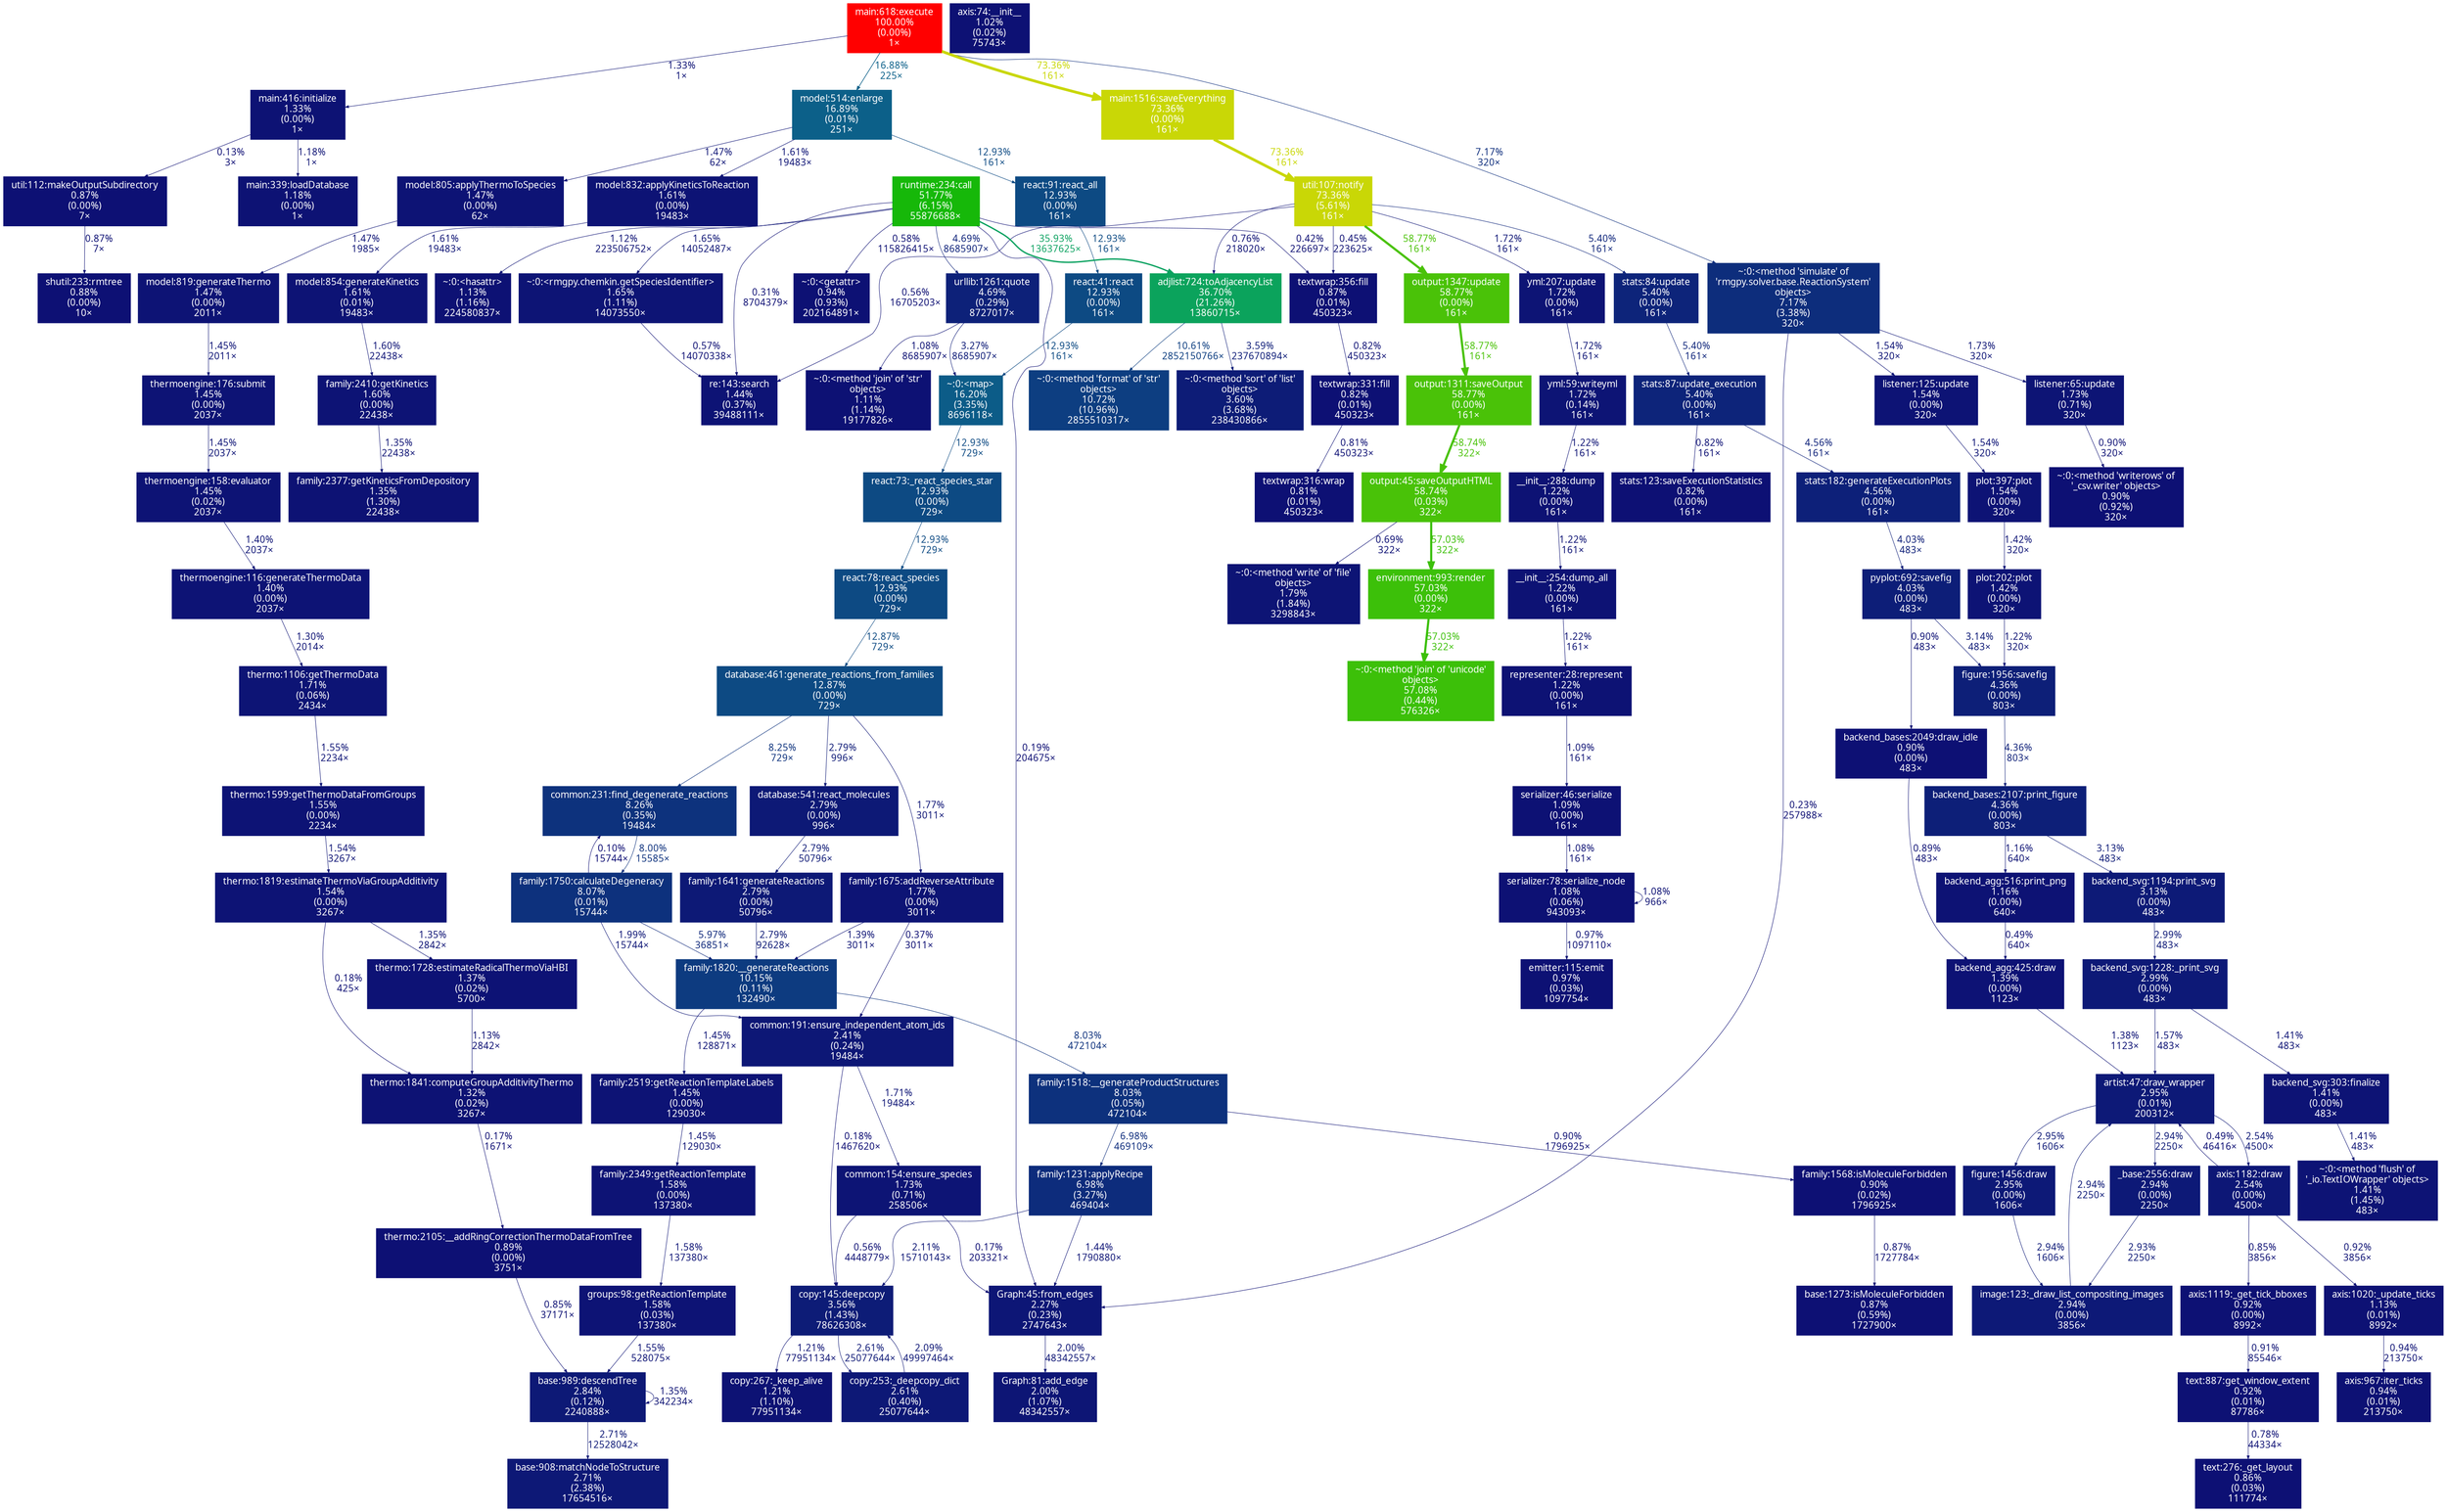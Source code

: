 digraph {
	graph [fontname=ArialMT, nodesep=0.125, ranksep=0.25];
	node [fontcolor=white, fontname=ArialMT, height=0, shape=box, style=filled, width=0];
	edge [fontname=ArialMT];
	21 [color="#0d1174", fontcolor="#ffffff", fontsize="10.00", label="serializer:78:serialize_node\n1.08%\n(0.06%)\n943093×"];
	21 -> 21 [arrowsize="0.35", color="#0d1174", fontcolor="#0d1174", fontsize="10.00", label="1.08%\n966×", labeldistance="0.50", penwidth="0.50"];
	21 -> 110 [arrowsize="0.35", color="#0d1174", fontcolor="#0d1174", fontsize="10.00", label="0.97%\n1097110×", labeldistance="0.50", penwidth="0.50"];
	36 [color="#0d2c7c", fontcolor="#ffffff", fontsize="10.00", label="family:1231:applyRecipe\n6.98%\n(3.27%)\n469404×"];
	36 -> 261 [arrowsize="0.35", color="#0d1675", fontcolor="#0d1675", fontsize="10.00", label="2.11%\n15710143×", labeldistance="0.50", penwidth="0.50"];
	36 -> 2833 [arrowsize="0.35", color="#0d1375", fontcolor="#0d1375", fontsize="10.00", label="1.44%\n1790880×", labeldistance="0.50", penwidth="0.50"];
	54 [color="#0d1074", fontcolor="#ffffff", fontsize="10.00", label="thermo:2105:__addRingCorrectionThermoDataFromTree\n0.89%\n(0.00%)\n3751×"];
	54 -> 2561 [arrowsize="0.35", color="#0d1074", fontcolor="#0d1074", fontsize="10.00", label="0.85%\n37171×", labeldistance="0.50", penwidth="0.50"];
	56 [color="#0d1274", fontcolor="#ffffff", fontsize="10.00", label="family:2377:getKineticsFromDepository\n1.35%\n(1.30%)\n22438×"];
	61 [color="#0d1074", fontcolor="#ffffff", fontsize="10.00", label="base:1273:isMoleculeForbidden\n0.87%\n(0.59%)\n1727900×"];
	70 [color="#49c208", fontcolor="#ffffff", fontsize="10.00", label="output:45:saveOutputHTML\n58.74%\n(0.03%)\n322×"];
	70 -> 1827 [arrowsize="0.35", color="#0d1074", fontcolor="#0d1074", fontsize="10.00", label="0.69%\n322×", labeldistance="0.50", penwidth="0.50"];
	70 -> 3070 [arrowsize="0.76", color="#3cc009", fontcolor="#3cc009", fontsize="10.00", label="57.03%\n322×", labeldistance="2.28", penwidth="2.28"];
	71 [color="#4ac208", fontcolor="#ffffff", fontsize="10.00", label="output:1311:saveOutput\n58.77%\n(0.00%)\n161×"];
	71 -> 70 [arrowsize="0.77", color="#49c208", fontcolor="#49c208", fontsize="10.00", label="58.74%\n322×", labeldistance="2.35", penwidth="2.35"];
	73 [color="#0c5c88", fontcolor="#ffffff", fontsize="10.00", label="~:0:<map>\n16.20%\n(3.35%)\n8696118×"];
	73 -> 4302 [arrowsize="0.36", color="#0d4a83", fontcolor="#0d4a83", fontsize="10.00", label="12.93%\n729×", labeldistance="0.52", penwidth="0.52"];
	110 [color="#0d1174", fontcolor="#ffffff", fontsize="10.00", label="emitter:115:emit\n0.97%\n(0.03%)\n1097754×"];
	124 [color="#0d1375", fontcolor="#ffffff", fontsize="10.00", label="groups:98:getReactionTemplate\n1.58%\n(0.03%)\n137380×"];
	124 -> 2561 [arrowsize="0.35", color="#0d1375", fontcolor="#0d1375", fontsize="10.00", label="1.55%\n528075×", labeldistance="0.50", penwidth="0.50"];
	172 [color="#0d1977", fontcolor="#ffffff", fontsize="10.00", label="_base:2556:draw\n2.94%\n(0.00%)\n2250×"];
	172 -> 4203 [arrowsize="0.35", color="#0d1976", fontcolor="#0d1976", fontsize="10.00", label="2.93%\n2250×", labeldistance="0.50", penwidth="0.50"];
	183 [color="#0d1375", fontcolor="#ffffff", fontsize="10.00", label="plot:202:plot\n1.42%\n(0.00%)\n320×"];
	183 -> 621 [arrowsize="0.35", color="#0d1274", fontcolor="#0d1274", fontsize="10.00", label="1.22%\n320×", labeldistance="0.50", penwidth="0.50"];
	203 [color="#0d1174", fontcolor="#ffffff", fontsize="10.00", label="~:0:<getattr>\n0.94%\n(0.93%)\n202164891×"];
	232 [color="#0d1174", fontcolor="#ffffff", fontsize="10.00", label="~:0:<hasattr>\n1.13%\n(1.16%)\n224580837×"];
	261 [color="#0d1c77", fontcolor="#ffffff", fontsize="10.00", label="copy:145:deepcopy\n3.56%\n(1.43%)\n78626308×"];
	261 -> 983 [arrowsize="0.35", color="#0d1274", fontcolor="#0d1274", fontsize="10.00", label="1.21%\n77951134×", labeldistance="0.50", penwidth="0.50"];
	261 -> 989 [arrowsize="0.35", color="#0d1876", fontcolor="#0d1876", fontsize="10.00", label="2.61%\n25077644×", labeldistance="0.50", penwidth="0.50"];
	287 [color="#ff0000", fontcolor="#ffffff", fontsize="10.00", label="main:618:execute\n100.00%\n(0.00%)\n1×"];
	287 -> 376 [arrowsize="0.35", color="#0d1274", fontcolor="#0d1274", fontsize="10.00", label="1.33%\n1×", labeldistance="0.50", penwidth="0.50"];
	287 -> 939 [arrowsize="0.41", color="#0c6089", fontcolor="#0c6089", fontsize="10.00", label="16.88%\n225×", labeldistance="0.68", penwidth="0.68"];
	287 -> 1060 [arrowsize="0.35", color="#0d2d7c", fontcolor="#0d2d7c", fontsize="10.00", label="7.17%\n320×", labeldistance="0.50", penwidth="0.50"];
	287 -> 1227 [arrowsize="0.86", color="#c9d706", fontcolor="#c9d706", fontsize="10.00", label="73.36%\n161×", labeldistance="2.93", penwidth="2.93"];
	375 [color="#0d1375", fontcolor="#ffffff", fontsize="10.00", label="thermoengine:176:submit\n1.45%\n(0.00%)\n2037×"];
	375 -> 888 [arrowsize="0.35", color="#0d1375", fontcolor="#0d1375", fontsize="10.00", label="1.45%\n2037×", labeldistance="0.50", penwidth="0.50"];
	376 [color="#0d1274", fontcolor="#ffffff", fontsize="10.00", label="main:416:initialize\n1.33%\n(0.00%)\n1×"];
	376 -> 1978 [arrowsize="0.35", color="#0d1274", fontcolor="#0d1274", fontsize="10.00", label="1.18%\n1×", labeldistance="0.50", penwidth="0.50"];
	376 -> 2684 [arrowsize="0.35", color="#0d0d73", fontcolor="#0d0d73", fontsize="10.00", label="0.13%\n3×", labeldistance="0.50", penwidth="0.50"];
	377 [color="#0d1375", fontcolor="#ffffff", fontsize="10.00", label="model:819:generateThermo\n1.47%\n(0.00%)\n2011×"];
	377 -> 375 [arrowsize="0.35", color="#0d1375", fontcolor="#0d1375", fontsize="10.00", label="1.45%\n2011×", labeldistance="0.50", penwidth="0.50"];
	390 [color="#0d1174", fontcolor="#ffffff", fontsize="10.00", label="serializer:46:serialize\n1.09%\n(0.00%)\n161×"];
	390 -> 21 [arrowsize="0.35", color="#0d1174", fontcolor="#0d1174", fontsize="10.00", label="1.08%\n161×", labeldistance="0.50", penwidth="0.50"];
	405 [color="#0d1f78", fontcolor="#ffffff", fontsize="10.00", label="backend_bases:2107:print_figure\n4.36%\n(0.00%)\n803×"];
	405 -> 1437 [arrowsize="0.35", color="#0d1274", fontcolor="#0d1274", fontsize="10.00", label="1.16%\n640×", labeldistance="0.50", penwidth="0.50"];
	405 -> 1688 [arrowsize="0.35", color="#0d1a77", fontcolor="#0d1a77", fontsize="10.00", label="3.13%\n483×", labeldistance="0.50", penwidth="0.50"];
	407 [color="#0d1475", fontcolor="#ffffff", fontsize="10.00", label="family:1675:addReverseAttribute\n1.77%\n(0.00%)\n3011×"];
	407 -> 702 [arrowsize="0.35", color="#0d0e73", fontcolor="#0d0e73", fontsize="10.00", label="0.37%\n3011×", labeldistance="0.50", penwidth="0.50"];
	407 -> 1723 [arrowsize="0.35", color="#0d1375", fontcolor="#0d1375", fontsize="10.00", label="1.39%\n3011×", labeldistance="0.50", penwidth="0.50"];
	408 [color="#0d4a83", fontcolor="#ffffff", fontsize="10.00", label="database:461:generate_reactions_from_families\n12.87%\n(0.00%)\n729×"];
	408 -> 407 [arrowsize="0.35", color="#0d1475", fontcolor="#0d1475", fontsize="10.00", label="1.77%\n3011×", labeldistance="0.50", penwidth="0.50"];
	408 -> 1967 [arrowsize="0.35", color="#0d327d", fontcolor="#0d327d", fontsize="10.00", label="8.25%\n729×", labeldistance="0.50", penwidth="0.50"];
	408 -> 2733 [arrowsize="0.35", color="#0d1976", fontcolor="#0d1976", fontsize="10.00", label="2.79%\n996×", labeldistance="0.50", penwidth="0.50"];
	445 [color="#0d1074", fontcolor="#ffffff", fontsize="10.00", label="shutil:233:rmtree\n0.88%\n(0.00%)\n10×"];
	455 [color="#0d1074", fontcolor="#ffffff", fontsize="10.00", label="text:276:_get_layout\n0.86%\n(0.03%)\n111774×"];
	457 [color="#0d1174", fontcolor="#ffffff", fontsize="10.00", label="text:887:get_window_extent\n0.92%\n(0.01%)\n87786×"];
	457 -> 455 [arrowsize="0.35", color="#0d1074", fontcolor="#0d1074", fontsize="10.00", label="0.78%\n44334×", labeldistance="0.50", penwidth="0.50"];
	542 [color="#0d1977", fontcolor="#ffffff", fontsize="10.00", label="figure:1456:draw\n2.95%\n(0.00%)\n1606×"];
	542 -> 4203 [arrowsize="0.35", color="#0d1977", fontcolor="#0d1977", fontsize="10.00", label="2.94%\n1606×", labeldistance="0.50", penwidth="0.50"];
	544 [color="#0d1776", fontcolor="#ffffff", fontsize="10.00", label="axis:1182:draw\n2.54%\n(0.00%)\n4500×"];
	544 -> 603 [arrowsize="0.35", color="#0d1174", fontcolor="#0d1174", fontsize="10.00", label="0.92%\n3856×", labeldistance="0.50", penwidth="0.50"];
	544 -> 1238 [arrowsize="0.35", color="#0d0f73", fontcolor="#0d0f73", fontsize="10.00", label="0.49%\n46416×", labeldistance="0.50", penwidth="0.50"];
	544 -> 3306 [arrowsize="0.35", color="#0d1074", fontcolor="#0d1074", fontsize="10.00", label="0.85%\n3856×", labeldistance="0.50", penwidth="0.50"];
	603 [color="#0d1174", fontcolor="#ffffff", fontsize="10.00", label="axis:1020:_update_ticks\n1.13%\n(0.01%)\n8992×"];
	603 -> 1268 [arrowsize="0.35", color="#0d1174", fontcolor="#0d1174", fontsize="10.00", label="0.94%\n213750×", labeldistance="0.50", penwidth="0.50"];
	606 [color="#0d1274", fontcolor="#ffffff", fontsize="10.00", label="representer:28:represent\n1.22%\n(0.00%)\n161×"];
	606 -> 390 [arrowsize="0.35", color="#0d1174", fontcolor="#0d1174", fontsize="10.00", label="1.09%\n161×", labeldistance="0.50", penwidth="0.50"];
	607 [color="#0d1274", fontcolor="#ffffff", fontsize="10.00", label="__init__:254:dump_all\n1.22%\n(0.00%)\n161×"];
	607 -> 606 [arrowsize="0.35", color="#0d1274", fontcolor="#0d1274", fontsize="10.00", label="1.22%\n161×", labeldistance="0.50", penwidth="0.50"];
	615 [color="#0d1876", fontcolor="#ffffff", fontsize="10.00", label="base:908:matchNodeToStructure\n2.71%\n(2.38%)\n17654516×"];
	619 [color="#0d3e81", fontcolor="#ffffff", fontsize="10.00", label="~:0:<method 'format' of 'str'\nobjects>\n10.72%\n(10.96%)\n2855510317×"];
	621 [color="#0d1f78", fontcolor="#ffffff", fontsize="10.00", label="figure:1956:savefig\n4.36%\n(0.00%)\n803×"];
	621 -> 405 [arrowsize="0.35", color="#0d1f78", fontcolor="#0d1f78", fontsize="10.00", label="4.36%\n803×", labeldistance="0.50", penwidth="0.50"];
	650 [color="#0d1174", fontcolor="#ffffff", fontsize="10.00", label="axis:74:__init__\n1.02%\n(0.02%)\n75743×"];
	702 [color="#0d1776", fontcolor="#ffffff", fontsize="10.00", label="common:191:ensure_independent_atom_ids\n2.41%\n(0.24%)\n19484×"];
	702 -> 261 [arrowsize="0.35", color="#0d0d73", fontcolor="#0d0d73", fontsize="10.00", label="0.18%\n1467620×", labeldistance="0.50", penwidth="0.50"];
	702 -> 1058 [arrowsize="0.35", color="#0d1475", fontcolor="#0d1475", fontsize="10.00", label="1.71%\n19484×", labeldistance="0.50", penwidth="0.50"];
	703 [color="#0d317d", fontcolor="#ffffff", fontsize="10.00", label="family:1750:calculateDegeneracy\n8.07%\n(0.01%)\n15744×"];
	703 -> 702 [arrowsize="0.35", color="#0d1575", fontcolor="#0d1575", fontsize="10.00", label="1.99%\n15744×", labeldistance="0.50", penwidth="0.50"];
	703 -> 1723 [arrowsize="0.35", color="#0d277a", fontcolor="#0d277a", fontsize="10.00", label="5.97%\n36851×", labeldistance="0.50", penwidth="0.50"];
	703 -> 1967 [arrowsize="0.35", color="#0d0d73", fontcolor="#0d0d73", fontsize="10.00", label="0.10%\n15744×", labeldistance="0.50", penwidth="0.50"];
	721 [color="#0d1275", fontcolor="#ffffff", fontsize="10.00", label="backend_agg:425:draw\n1.39%\n(0.00%)\n1123×"];
	721 -> 1238 [arrowsize="0.35", color="#0d1275", fontcolor="#0d1275", fontsize="10.00", label="1.38%\n1123×", labeldistance="0.50", penwidth="0.50"];
	724 [color="#0d1375", fontcolor="#ffffff", fontsize="10.00", label="model:854:generateKinetics\n1.61%\n(0.01%)\n19483×"];
	724 -> 944 [arrowsize="0.35", color="#0d1375", fontcolor="#0d1375", fontsize="10.00", label="1.60%\n22438×", labeldistance="0.50", penwidth="0.50"];
	755 [color="#c9d706", fontcolor="#ffffff", fontsize="10.00", label="util:107:notify\n73.36%\n(5.61%)\n161×"];
	755 -> 1211 [arrowsize="0.35", color="#0d0f73", fontcolor="#0d0f73", fontsize="10.00", label="0.45%\n223625×", labeldistance="0.50", penwidth="0.50"];
	755 -> 1554 [arrowsize="0.35", color="#0d1074", fontcolor="#0d1074", fontsize="10.00", label="0.76%\n218020×", labeldistance="0.50", penwidth="0.50"];
	755 -> 1909 [arrowsize="0.77", color="#4ac208", fontcolor="#4ac208", fontsize="10.00", label="58.77%\n161×", labeldistance="2.35", penwidth="2.35"];
	755 -> 2518 [arrowsize="0.35", color="#0d1475", fontcolor="#0d1475", fontsize="10.00", label="1.72%\n161×", labeldistance="0.50", penwidth="0.50"];
	755 -> 3747 [arrowsize="0.35", color="#0d247a", fontcolor="#0d247a", fontsize="10.00", label="5.40%\n161×", labeldistance="0.50", penwidth="0.50"];
	755 -> 4426 [arrowsize="0.35", color="#0d0f73", fontcolor="#0d0f73", fontsize="10.00", label="0.56%\n16705203×", labeldistance="0.50", penwidth="0.50"];
	874 [color="#0d247a", fontcolor="#ffffff", fontsize="10.00", label="stats:87:update_execution\n5.40%\n(0.00%)\n161×"];
	874 -> 1161 [arrowsize="0.35", color="#0d2079", fontcolor="#0d2079", fontsize="10.00", label="4.56%\n161×", labeldistance="0.50", penwidth="0.50"];
	874 -> 2320 [arrowsize="0.35", color="#0d1074", fontcolor="#0d1074", fontsize="10.00", label="0.82%\n161×", labeldistance="0.50", penwidth="0.50"];
	883 [color="#0d1274", fontcolor="#ffffff", fontsize="10.00", label="__init__:288:dump\n1.22%\n(0.00%)\n161×"];
	883 -> 607 [arrowsize="0.35", color="#0d1274", fontcolor="#0d1274", fontsize="10.00", label="1.22%\n161×", labeldistance="0.50", penwidth="0.50"];
	888 [color="#0d1375", fontcolor="#ffffff", fontsize="10.00", label="thermoengine:158:evaluator\n1.45%\n(0.02%)\n2037×"];
	888 -> 3562 [arrowsize="0.35", color="#0d1375", fontcolor="#0d1375", fontsize="10.00", label="1.40%\n2037×", labeldistance="0.50", penwidth="0.50"];
	939 [color="#0c6089", fontcolor="#ffffff", fontsize="10.00", label="model:514:enlarge\n16.89%\n(0.01%)\n251×"];
	939 -> 3024 [arrowsize="0.36", color="#0d4a83", fontcolor="#0d4a83", fontsize="10.00", label="12.93%\n161×", labeldistance="0.52", penwidth="0.52"];
	939 -> 3362 [arrowsize="0.35", color="#0d1375", fontcolor="#0d1375", fontsize="10.00", label="1.61%\n19483×", labeldistance="0.50", penwidth="0.50"];
	939 -> 3563 [arrowsize="0.35", color="#0d1375", fontcolor="#0d1375", fontsize="10.00", label="1.47%\n62×", labeldistance="0.50", penwidth="0.50"];
	944 [color="#0d1375", fontcolor="#ffffff", fontsize="10.00", label="family:2410:getKinetics\n1.60%\n(0.00%)\n22438×"];
	944 -> 56 [arrowsize="0.35", color="#0d1274", fontcolor="#0d1274", fontsize="10.00", label="1.35%\n22438×", labeldistance="0.50", penwidth="0.50"];
	983 [color="#0d1274", fontcolor="#ffffff", fontsize="10.00", label="copy:267:_keep_alive\n1.21%\n(1.10%)\n77951134×"];
	989 [color="#0d1876", fontcolor="#ffffff", fontsize="10.00", label="copy:253:_deepcopy_dict\n2.61%\n(0.40%)\n25077644×"];
	989 -> 261 [arrowsize="0.35", color="#0d1675", fontcolor="#0d1675", fontsize="10.00", label="2.09%\n49997464×", labeldistance="0.50", penwidth="0.50"];
	1051 [color="#0d1475", fontcolor="#ffffff", fontsize="10.00", label="thermo:1106:getThermoData\n1.71%\n(0.06%)\n2434×"];
	1051 -> 3970 [arrowsize="0.35", color="#0d1375", fontcolor="#0d1375", fontsize="10.00", label="1.55%\n2234×", labeldistance="0.50", penwidth="0.50"];
	1053 [color="#0d1275", fontcolor="#ffffff", fontsize="10.00", label="thermo:1728:estimateRadicalThermoViaHBI\n1.37%\n(0.02%)\n5700×"];
	1053 -> 2784 [arrowsize="0.35", color="#0d1174", fontcolor="#0d1174", fontsize="10.00", label="1.13%\n2842×", labeldistance="0.50", penwidth="0.50"];
	1058 [color="#0d1475", fontcolor="#ffffff", fontsize="10.00", label="common:154:ensure_species\n1.73%\n(0.71%)\n258506×"];
	1058 -> 261 [arrowsize="0.35", color="#0d0f73", fontcolor="#0d0f73", fontsize="10.00", label="0.56%\n4448779×", labeldistance="0.50", penwidth="0.50"];
	1058 -> 2833 [arrowsize="0.35", color="#0d0d73", fontcolor="#0d0d73", fontsize="10.00", label="0.17%\n203321×", labeldistance="0.50", penwidth="0.50"];
	1059 [color="#16b809", fontcolor="#ffffff", fontsize="10.00", label="runtime:234:call\n51.77%\n(6.15%)\n55876688×"];
	1059 -> 203 [arrowsize="0.35", color="#0d0f73", fontcolor="#0d0f73", fontsize="10.00", label="0.58%\n115826415×", labeldistance="0.50", penwidth="0.50"];
	1059 -> 232 [arrowsize="0.35", color="#0d1174", fontcolor="#0d1174", fontsize="10.00", label="1.12%\n223506752×", labeldistance="0.50", penwidth="0.50"];
	1059 -> 1211 [arrowsize="0.35", color="#0d0e73", fontcolor="#0d0e73", fontsize="10.00", label="0.42%\n226697×", labeldistance="0.50", penwidth="0.50"];
	1059 -> 1385 [arrowsize="0.35", color="#0d2179", fontcolor="#0d2179", fontsize="10.00", label="4.69%\n8685907×", labeldistance="0.50", penwidth="0.50"];
	1059 -> 1554 [arrowsize="0.60", color="#0ba260", fontcolor="#0ba260", fontsize="10.00", label="35.93%\n13637625×", labeldistance="1.44", penwidth="1.44"];
	1059 -> 2833 [arrowsize="0.35", color="#0d0e73", fontcolor="#0d0e73", fontsize="10.00", label="0.19%\n204675×", labeldistance="0.50", penwidth="0.50"];
	1059 -> 3229 [arrowsize="0.35", color="#0d1475", fontcolor="#0d1475", fontsize="10.00", label="1.65%\n14052487×", labeldistance="0.50", penwidth="0.50"];
	1059 -> 4426 [arrowsize="0.35", color="#0d0e73", fontcolor="#0d0e73", fontsize="10.00", label="0.31%\n8704379×", labeldistance="0.50", penwidth="0.50"];
	1060 [color="#0d2d7c", fontcolor="#ffffff", fontsize="10.00", label="~:0:<method 'simulate' of\n'rmgpy.solver.base.ReactionSystem'\nobjects>\n7.17%\n(3.38%)\n320×"];
	1060 -> 2586 [arrowsize="0.35", color="#0d1375", fontcolor="#0d1375", fontsize="10.00", label="1.54%\n320×", labeldistance="0.50", penwidth="0.50"];
	1060 -> 2591 [arrowsize="0.35", color="#0d1475", fontcolor="#0d1475", fontsize="10.00", label="1.73%\n320×", labeldistance="0.50", penwidth="0.50"];
	1060 -> 2833 [arrowsize="0.35", color="#0d0e73", fontcolor="#0d0e73", fontsize="10.00", label="0.23%\n257988×", labeldistance="0.50", penwidth="0.50"];
	1160 [color="#0d1e78", fontcolor="#ffffff", fontsize="10.00", label="pyplot:692:savefig\n4.03%\n(0.00%)\n483×"];
	1160 -> 621 [arrowsize="0.35", color="#0d1a77", fontcolor="#0d1a77", fontsize="10.00", label="3.14%\n483×", labeldistance="0.50", penwidth="0.50"];
	1160 -> 1438 [arrowsize="0.35", color="#0d1074", fontcolor="#0d1074", fontsize="10.00", label="0.90%\n483×", labeldistance="0.50", penwidth="0.50"];
	1161 [color="#0d2079", fontcolor="#ffffff", fontsize="10.00", label="stats:182:generateExecutionPlots\n4.56%\n(0.00%)\n161×"];
	1161 -> 1160 [arrowsize="0.35", color="#0d1e78", fontcolor="#0d1e78", fontsize="10.00", label="4.03%\n483×", labeldistance="0.50", penwidth="0.50"];
	1177 [color="#0d1c77", fontcolor="#ffffff", fontsize="10.00", label="~:0:<method 'sort' of 'list'\nobjects>\n3.60%\n(3.68%)\n238430866×"];
	1210 [color="#0d1074", fontcolor="#ffffff", fontsize="10.00", label="textwrap:331:fill\n0.82%\n(0.01%)\n450323×"];
	1210 -> 2712 [arrowsize="0.35", color="#0d1074", fontcolor="#0d1074", fontsize="10.00", label="0.81%\n450323×", labeldistance="0.50", penwidth="0.50"];
	1211 [color="#0d1074", fontcolor="#ffffff", fontsize="10.00", label="textwrap:356:fill\n0.87%\n(0.01%)\n450323×"];
	1211 -> 1210 [arrowsize="0.35", color="#0d1074", fontcolor="#0d1074", fontsize="10.00", label="0.82%\n450323×", labeldistance="0.50", penwidth="0.50"];
	1227 [color="#c9d706", fontcolor="#ffffff", fontsize="10.00", label="main:1516:saveEverything\n73.36%\n(0.00%)\n161×"];
	1227 -> 755 [arrowsize="0.86", color="#c9d706", fontcolor="#c9d706", fontsize="10.00", label="73.36%\n161×", labeldistance="2.93", penwidth="2.93"];
	1238 [color="#0d1977", fontcolor="#ffffff", fontsize="10.00", label="artist:47:draw_wrapper\n2.95%\n(0.01%)\n200312×"];
	1238 -> 172 [arrowsize="0.35", color="#0d1977", fontcolor="#0d1977", fontsize="10.00", label="2.94%\n2250×", labeldistance="0.50", penwidth="0.50"];
	1238 -> 542 [arrowsize="0.35", color="#0d1977", fontcolor="#0d1977", fontsize="10.00", label="2.95%\n1606×", labeldistance="0.50", penwidth="0.50"];
	1238 -> 544 [arrowsize="0.35", color="#0d1776", fontcolor="#0d1776", fontsize="10.00", label="2.54%\n4500×", labeldistance="0.50", penwidth="0.50"];
	1268 [color="#0d1174", fontcolor="#ffffff", fontsize="10.00", label="axis:967:iter_ticks\n0.94%\n(0.01%)\n213750×"];
	1385 [color="#0d2179", fontcolor="#ffffff", fontsize="10.00", label="urllib:1261:quote\n4.69%\n(0.29%)\n8727017×"];
	1385 -> 73 [arrowsize="0.35", color="#0d1b77", fontcolor="#0d1b77", fontsize="10.00", label="3.27%\n8685907×", labeldistance="0.50", penwidth="0.50"];
	1385 -> 2163 [arrowsize="0.35", color="#0d1174", fontcolor="#0d1174", fontsize="10.00", label="1.08%\n8685907×", labeldistance="0.50", penwidth="0.50"];
	1437 [color="#0d1274", fontcolor="#ffffff", fontsize="10.00", label="backend_agg:516:print_png\n1.16%\n(0.00%)\n640×"];
	1437 -> 721 [arrowsize="0.35", color="#0d0f73", fontcolor="#0d0f73", fontsize="10.00", label="0.49%\n640×", labeldistance="0.50", penwidth="0.50"];
	1438 [color="#0d1074", fontcolor="#ffffff", fontsize="10.00", label="backend_bases:2049:draw_idle\n0.90%\n(0.00%)\n483×"];
	1438 -> 721 [arrowsize="0.35", color="#0d1074", fontcolor="#0d1074", fontsize="10.00", label="0.89%\n483×", labeldistance="0.50", penwidth="0.50"];
	1554 [color="#0ba35c", fontcolor="#ffffff", fontsize="10.00", label="adjlist:724:toAdjacencyList\n36.70%\n(21.26%)\n13860715×"];
	1554 -> 619 [arrowsize="0.35", color="#0d3e80", fontcolor="#0d3e80", fontsize="10.00", label="10.61%\n2852150766×", labeldistance="0.50", penwidth="0.50"];
	1554 -> 1177 [arrowsize="0.35", color="#0d1c77", fontcolor="#0d1c77", fontsize="10.00", label="3.59%\n237670894×", labeldistance="0.50", penwidth="0.50"];
	1688 [color="#0d1a77", fontcolor="#ffffff", fontsize="10.00", label="backend_svg:1194:print_svg\n3.13%\n(0.00%)\n483×"];
	1688 -> 3303 [arrowsize="0.35", color="#0d1977", fontcolor="#0d1977", fontsize="10.00", label="2.99%\n483×", labeldistance="0.50", penwidth="0.50"];
	1723 [color="#0d3b80", fontcolor="#ffffff", fontsize="10.00", label="family:1820:__generateReactions\n10.15%\n(0.11%)\n132490×"];
	1723 -> 3917 [arrowsize="0.35", color="#0d317d", fontcolor="#0d317d", fontsize="10.00", label="8.03%\n472104×", labeldistance="0.50", penwidth="0.50"];
	1723 -> 3968 [arrowsize="0.35", color="#0d1375", fontcolor="#0d1375", fontsize="10.00", label="1.45%\n128871×", labeldistance="0.50", penwidth="0.50"];
	1825 [color="#0d4a83", fontcolor="#ffffff", fontsize="10.00", label="react:41:react\n12.93%\n(0.00%)\n161×"];
	1825 -> 73 [arrowsize="0.36", color="#0d4a83", fontcolor="#0d4a83", fontsize="10.00", label="12.93%\n161×", labeldistance="0.52", penwidth="0.52"];
	1827 [color="#0d1475", fontcolor="#ffffff", fontsize="10.00", label="~:0:<method 'write' of 'file'\nobjects>\n1.79%\n(1.84%)\n3298843×"];
	1898 [color="#0d1074", fontcolor="#ffffff", fontsize="10.00", label="family:1568:isMoleculeForbidden\n0.90%\n(0.02%)\n1796925×"];
	1898 -> 61 [arrowsize="0.35", color="#0d1074", fontcolor="#0d1074", fontsize="10.00", label="0.87%\n1727784×", labeldistance="0.50", penwidth="0.50"];
	1909 [color="#4ac208", fontcolor="#ffffff", fontsize="10.00", label="output:1347:update\n58.77%\n(0.00%)\n161×"];
	1909 -> 71 [arrowsize="0.77", color="#4ac208", fontcolor="#4ac208", fontsize="10.00", label="58.77%\n161×", labeldistance="2.35", penwidth="2.35"];
	1967 [color="#0d327d", fontcolor="#ffffff", fontsize="10.00", label="common:231:find_degenerate_reactions\n8.26%\n(0.35%)\n19484×"];
	1967 -> 703 [arrowsize="0.35", color="#0d317d", fontcolor="#0d317d", fontsize="10.00", label="8.00%\n15585×", labeldistance="0.50", penwidth="0.50"];
	1978 [color="#0d1274", fontcolor="#ffffff", fontsize="10.00", label="main:339:loadDatabase\n1.18%\n(0.00%)\n1×"];
	2034 [color="#3cc009", fontcolor="#ffffff", fontsize="10.00", label="~:0:<method 'join' of 'unicode'\nobjects>\n57.08%\n(0.44%)\n576326×"];
	2163 [color="#0d1174", fontcolor="#ffffff", fontsize="10.00", label="~:0:<method 'join' of 'str'\nobjects>\n1.11%\n(1.14%)\n19177826×"];
	2171 [color="#0d4a83", fontcolor="#ffffff", fontsize="10.00", label="react:78:react_species\n12.93%\n(0.00%)\n729×"];
	2171 -> 408 [arrowsize="0.36", color="#0d4a83", fontcolor="#0d4a83", fontsize="10.00", label="12.87%\n729×", labeldistance="0.51", penwidth="0.51"];
	2320 [color="#0d1074", fontcolor="#ffffff", fontsize="10.00", label="stats:123:saveExecutionStatistics\n0.82%\n(0.00%)\n161×"];
	2518 [color="#0d1475", fontcolor="#ffffff", fontsize="10.00", label="yml:207:update\n1.72%\n(0.00%)\n161×"];
	2518 -> 4232 [arrowsize="0.35", color="#0d1475", fontcolor="#0d1475", fontsize="10.00", label="1.72%\n161×", labeldistance="0.50", penwidth="0.50"];
	2561 [color="#0d1976", fontcolor="#ffffff", fontsize="10.00", label="base:989:descendTree\n2.84%\n(0.12%)\n2240888×"];
	2561 -> 615 [arrowsize="0.35", color="#0d1876", fontcolor="#0d1876", fontsize="10.00", label="2.71%\n12528042×", labeldistance="0.50", penwidth="0.50"];
	2561 -> 2561 [arrowsize="0.35", color="#0d1274", fontcolor="#0d1274", fontsize="10.00", label="1.35%\n342234×", labeldistance="0.50", penwidth="0.50"];
	2586 [color="#0d1375", fontcolor="#ffffff", fontsize="10.00", label="listener:125:update\n1.54%\n(0.00%)\n320×"];
	2586 -> 3739 [arrowsize="0.35", color="#0d1375", fontcolor="#0d1375", fontsize="10.00", label="1.54%\n320×", labeldistance="0.50", penwidth="0.50"];
	2591 [color="#0d1475", fontcolor="#ffffff", fontsize="10.00", label="listener:65:update\n1.73%\n(0.71%)\n320×"];
	2591 -> 3575 [arrowsize="0.35", color="#0d1074", fontcolor="#0d1074", fontsize="10.00", label="0.90%\n320×", labeldistance="0.50", penwidth="0.50"];
	2684 [color="#0d1074", fontcolor="#ffffff", fontsize="10.00", label="util:112:makeOutputSubdirectory\n0.87%\n(0.00%)\n7×"];
	2684 -> 445 [arrowsize="0.35", color="#0d1074", fontcolor="#0d1074", fontsize="10.00", label="0.87%\n7×", labeldistance="0.50", penwidth="0.50"];
	2712 [color="#0d1074", fontcolor="#ffffff", fontsize="10.00", label="textwrap:316:wrap\n0.81%\n(0.01%)\n450323×"];
	2730 [color="#0d1976", fontcolor="#ffffff", fontsize="10.00", label="family:1641:generateReactions\n2.79%\n(0.00%)\n50796×"];
	2730 -> 1723 [arrowsize="0.35", color="#0d1976", fontcolor="#0d1976", fontsize="10.00", label="2.79%\n92628×", labeldistance="0.50", penwidth="0.50"];
	2733 [color="#0d1976", fontcolor="#ffffff", fontsize="10.00", label="database:541:react_molecules\n2.79%\n(0.00%)\n996×"];
	2733 -> 2730 [arrowsize="0.35", color="#0d1976", fontcolor="#0d1976", fontsize="10.00", label="2.79%\n50796×", labeldistance="0.50", penwidth="0.50"];
	2740 [color="#0d1375", fontcolor="#ffffff", fontsize="10.00", label="~:0:<method 'flush' of\n'_io.TextIOWrapper' objects>\n1.41%\n(1.45%)\n483×"];
	2741 [color="#0d1375", fontcolor="#ffffff", fontsize="10.00", label="backend_svg:303:finalize\n1.41%\n(0.00%)\n483×"];
	2741 -> 2740 [arrowsize="0.35", color="#0d1375", fontcolor="#0d1375", fontsize="10.00", label="1.41%\n483×", labeldistance="0.50", penwidth="0.50"];
	2784 [color="#0d1274", fontcolor="#ffffff", fontsize="10.00", label="thermo:1841:computeGroupAdditivityThermo\n1.32%\n(0.02%)\n3267×"];
	2784 -> 54 [arrowsize="0.35", color="#0d0d73", fontcolor="#0d0d73", fontsize="10.00", label="0.17%\n1671×", labeldistance="0.50", penwidth="0.50"];
	2833 [color="#0d1676", fontcolor="#ffffff", fontsize="10.00", label="Graph:45:from_edges\n2.27%\n(0.23%)\n2747643×"];
	2833 -> 3088 [arrowsize="0.35", color="#0d1575", fontcolor="#0d1575", fontsize="10.00", label="2.00%\n48342557×", labeldistance="0.50", penwidth="0.50"];
	3024 [color="#0d4a83", fontcolor="#ffffff", fontsize="10.00", label="react:91:react_all\n12.93%\n(0.00%)\n161×"];
	3024 -> 1825 [arrowsize="0.36", color="#0d4a83", fontcolor="#0d4a83", fontsize="10.00", label="12.93%\n161×", labeldistance="0.52", penwidth="0.52"];
	3070 [color="#3cc009", fontcolor="#ffffff", fontsize="10.00", label="environment:993:render\n57.03%\n(0.00%)\n322×"];
	3070 -> 2034 [arrowsize="0.76", color="#3cc009", fontcolor="#3cc009", fontsize="10.00", label="57.03%\n322×", labeldistance="2.28", penwidth="2.28"];
	3088 [color="#0d1575", fontcolor="#ffffff", fontsize="10.00", label="Graph:81:add_edge\n2.00%\n(1.07%)\n48342557×"];
	3229 [color="#0d1475", fontcolor="#ffffff", fontsize="10.00", label="~:0:<rmgpy.chemkin.getSpeciesIdentifier>\n1.65%\n(1.11%)\n14073550×"];
	3229 -> 4426 [arrowsize="0.35", color="#0d0f73", fontcolor="#0d0f73", fontsize="10.00", label="0.57%\n14070338×", labeldistance="0.50", penwidth="0.50"];
	3303 [color="#0d1977", fontcolor="#ffffff", fontsize="10.00", label="backend_svg:1228:_print_svg\n2.99%\n(0.00%)\n483×"];
	3303 -> 1238 [arrowsize="0.35", color="#0d1375", fontcolor="#0d1375", fontsize="10.00", label="1.57%\n483×", labeldistance="0.50", penwidth="0.50"];
	3303 -> 2741 [arrowsize="0.35", color="#0d1375", fontcolor="#0d1375", fontsize="10.00", label="1.41%\n483×", labeldistance="0.50", penwidth="0.50"];
	3306 [color="#0d1174", fontcolor="#ffffff", fontsize="10.00", label="axis:1119:_get_tick_bboxes\n0.92%\n(0.00%)\n8992×"];
	3306 -> 457 [arrowsize="0.35", color="#0d1174", fontcolor="#0d1174", fontsize="10.00", label="0.91%\n85546×", labeldistance="0.50", penwidth="0.50"];
	3362 [color="#0d1375", fontcolor="#ffffff", fontsize="10.00", label="model:832:applyKineticsToReaction\n1.61%\n(0.00%)\n19483×"];
	3362 -> 724 [arrowsize="0.35", color="#0d1375", fontcolor="#0d1375", fontsize="10.00", label="1.61%\n19483×", labeldistance="0.50", penwidth="0.50"];
	3562 [color="#0d1375", fontcolor="#ffffff", fontsize="10.00", label="thermoengine:116:generateThermoData\n1.40%\n(0.00%)\n2037×"];
	3562 -> 1051 [arrowsize="0.35", color="#0d1274", fontcolor="#0d1274", fontsize="10.00", label="1.30%\n2014×", labeldistance="0.50", penwidth="0.50"];
	3563 [color="#0d1375", fontcolor="#ffffff", fontsize="10.00", label="model:805:applyThermoToSpecies\n1.47%\n(0.00%)\n62×"];
	3563 -> 377 [arrowsize="0.35", color="#0d1375", fontcolor="#0d1375", fontsize="10.00", label="1.47%\n1985×", labeldistance="0.50", penwidth="0.50"];
	3575 [color="#0d1074", fontcolor="#ffffff", fontsize="10.00", label="~:0:<method 'writerows' of\n'_csv.writer' objects>\n0.90%\n(0.92%)\n320×"];
	3739 [color="#0d1375", fontcolor="#ffffff", fontsize="10.00", label="plot:397:plot\n1.54%\n(0.00%)\n320×"];
	3739 -> 183 [arrowsize="0.35", color="#0d1375", fontcolor="#0d1375", fontsize="10.00", label="1.42%\n320×", labeldistance="0.50", penwidth="0.50"];
	3747 [color="#0d247a", fontcolor="#ffffff", fontsize="10.00", label="stats:84:update\n5.40%\n(0.00%)\n161×"];
	3747 -> 874 [arrowsize="0.35", color="#0d247a", fontcolor="#0d247a", fontsize="10.00", label="5.40%\n161×", labeldistance="0.50", penwidth="0.50"];
	3858 [color="#0d1375", fontcolor="#ffffff", fontsize="10.00", label="thermo:1819:estimateThermoViaGroupAdditivity\n1.54%\n(0.00%)\n3267×"];
	3858 -> 1053 [arrowsize="0.35", color="#0d1274", fontcolor="#0d1274", fontsize="10.00", label="1.35%\n2842×", labeldistance="0.50", penwidth="0.50"];
	3858 -> 2784 [arrowsize="0.35", color="#0d0e73", fontcolor="#0d0e73", fontsize="10.00", label="0.18%\n425×", labeldistance="0.50", penwidth="0.50"];
	3917 [color="#0d317d", fontcolor="#ffffff", fontsize="10.00", label="family:1518:__generateProductStructures\n8.03%\n(0.05%)\n472104×"];
	3917 -> 36 [arrowsize="0.35", color="#0d2c7c", fontcolor="#0d2c7c", fontsize="10.00", label="6.98%\n469109×", labeldistance="0.50", penwidth="0.50"];
	3917 -> 1898 [arrowsize="0.35", color="#0d1074", fontcolor="#0d1074", fontsize="10.00", label="0.90%\n1796925×", labeldistance="0.50", penwidth="0.50"];
	3968 [color="#0d1375", fontcolor="#ffffff", fontsize="10.00", label="family:2519:getReactionTemplateLabels\n1.45%\n(0.00%)\n129030×"];
	3968 -> 4912 [arrowsize="0.35", color="#0d1375", fontcolor="#0d1375", fontsize="10.00", label="1.45%\n129030×", labeldistance="0.50", penwidth="0.50"];
	3970 [color="#0d1375", fontcolor="#ffffff", fontsize="10.00", label="thermo:1599:getThermoDataFromGroups\n1.55%\n(0.00%)\n2234×"];
	3970 -> 3858 [arrowsize="0.35", color="#0d1375", fontcolor="#0d1375", fontsize="10.00", label="1.54%\n3267×", labeldistance="0.50", penwidth="0.50"];
	4203 [color="#0d1977", fontcolor="#ffffff", fontsize="10.00", label="image:123:_draw_list_compositing_images\n2.94%\n(0.00%)\n3856×"];
	4203 -> 1238 [arrowsize="0.35", color="#0d1977", fontcolor="#0d1977", fontsize="10.00", label="2.94%\n2250×", labeldistance="0.50", penwidth="0.50"];
	4232 [color="#0d1475", fontcolor="#ffffff", fontsize="10.00", label="yml:59:writeyml\n1.72%\n(0.14%)\n161×"];
	4232 -> 883 [arrowsize="0.35", color="#0d1274", fontcolor="#0d1274", fontsize="10.00", label="1.22%\n161×", labeldistance="0.50", penwidth="0.50"];
	4302 [color="#0d4a83", fontcolor="#ffffff", fontsize="10.00", label="react:73:_react_species_star\n12.93%\n(0.00%)\n729×"];
	4302 -> 2171 [arrowsize="0.36", color="#0d4a83", fontcolor="#0d4a83", fontsize="10.00", label="12.93%\n729×", labeldistance="0.52", penwidth="0.52"];
	4426 [color="#0d1375", fontcolor="#ffffff", fontsize="10.00", label="re:143:search\n1.44%\n(0.37%)\n39488111×"];
	4912 [color="#0d1375", fontcolor="#ffffff", fontsize="10.00", label="family:2349:getReactionTemplate\n1.58%\n(0.00%)\n137380×"];
	4912 -> 124 [arrowsize="0.35", color="#0d1375", fontcolor="#0d1375", fontsize="10.00", label="1.58%\n137380×", labeldistance="0.50", penwidth="0.50"];
}
